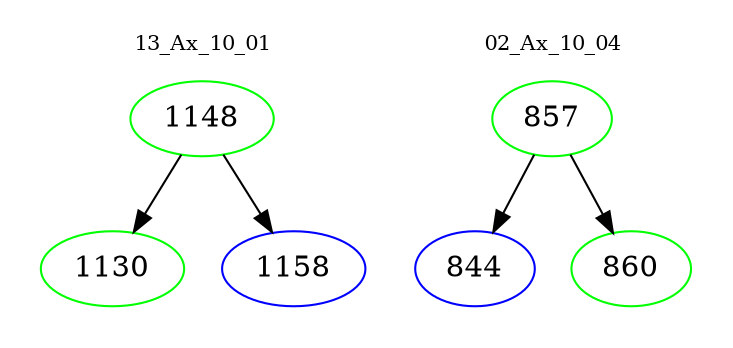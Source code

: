 digraph{
subgraph cluster_0 {
color = white
label = "13_Ax_10_01";
fontsize=10;
T0_1148 [label="1148", color="green"]
T0_1148 -> T0_1130 [color="black"]
T0_1130 [label="1130", color="green"]
T0_1148 -> T0_1158 [color="black"]
T0_1158 [label="1158", color="blue"]
}
subgraph cluster_1 {
color = white
label = "02_Ax_10_04";
fontsize=10;
T1_857 [label="857", color="green"]
T1_857 -> T1_844 [color="black"]
T1_844 [label="844", color="blue"]
T1_857 -> T1_860 [color="black"]
T1_860 [label="860", color="green"]
}
}
